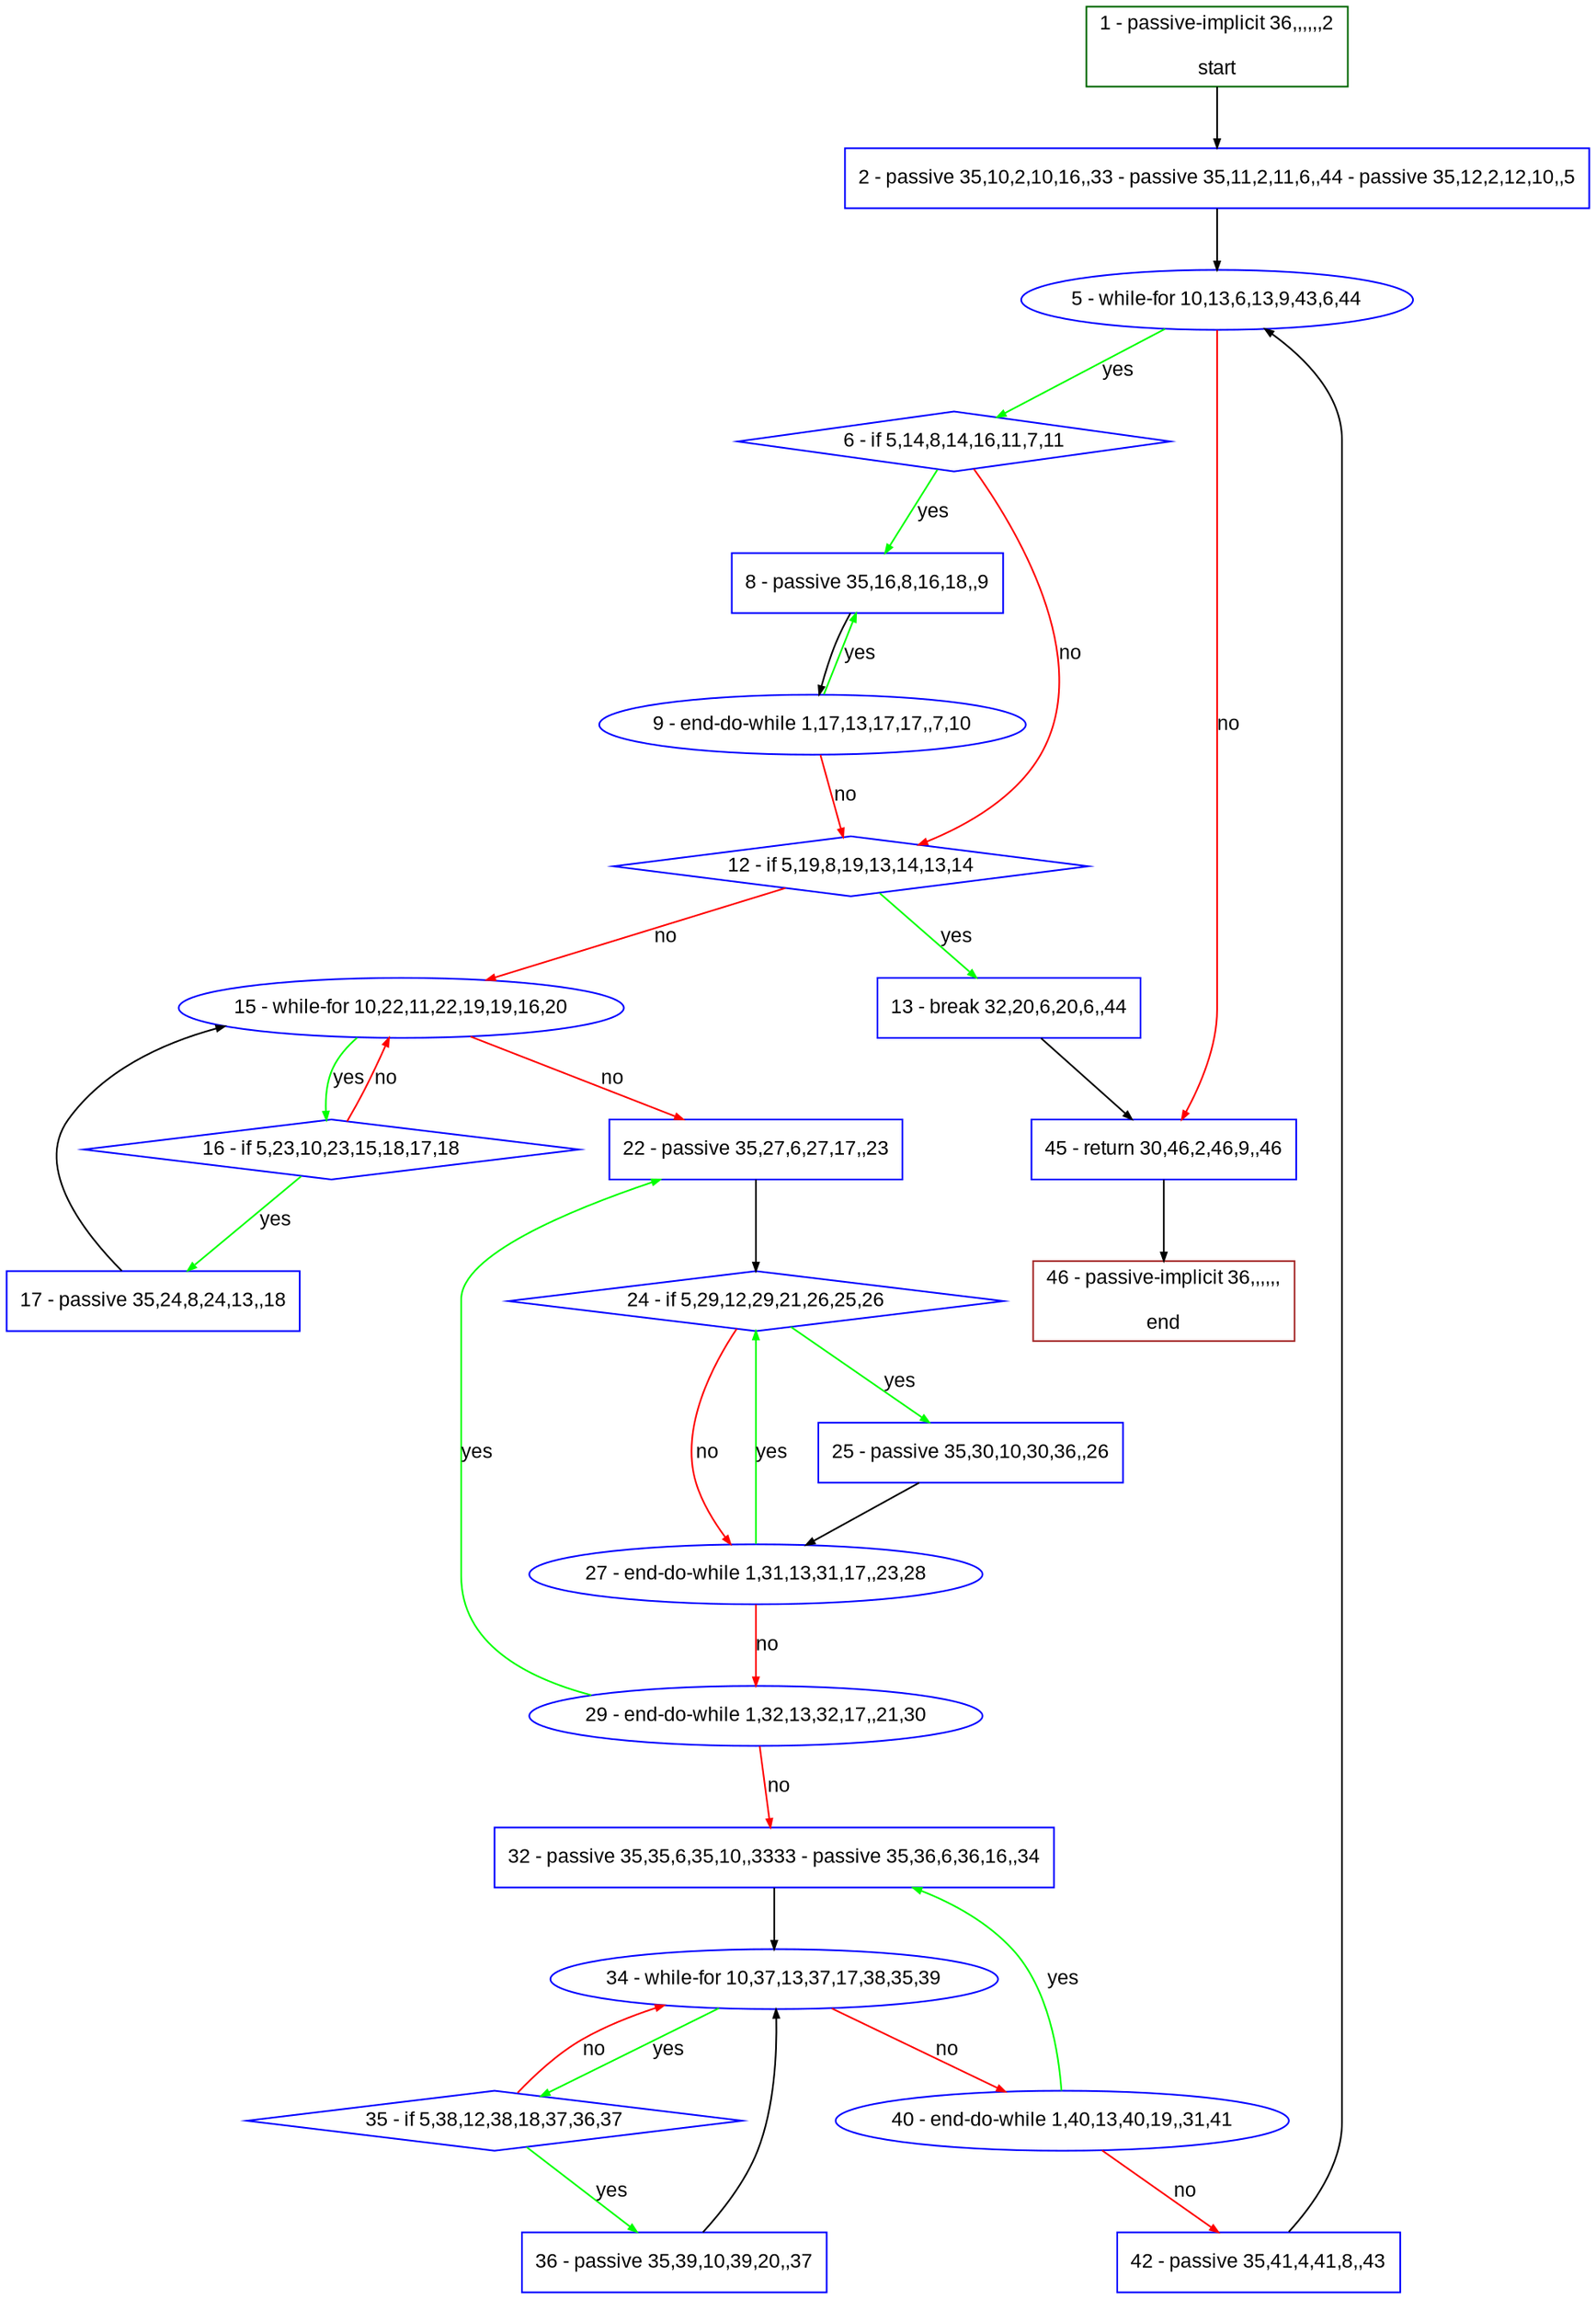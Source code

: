 digraph "" {
  graph [bgcolor="white", fillcolor="#FFFFCC", pack="true", packmode="clust", fontname="Arial", label="", fontsize="12", compound="true", style="rounded,filled"];
  node [node_initialized="no", fillcolor="white", fontname="Arial", label="", color="grey", fontsize="12", fixedsize="false", compound="true", shape="rectangle", style="filled"];
  edge [arrowtail="none", lhead="", fontcolor="black", fontname="Arial", label="", color="black", fontsize="12", arrowhead="normal", arrowsize="0.5", compound="true", ltail="", dir="forward"];
  __N1 [fillcolor="#ffffff", label="2 - passive 35,10,2,10,16,,33 - passive 35,11,2,11,6,,44 - passive 35,12,2,12,10,,5", color="#0000ff", shape="box", style="filled"];
  __N2 [fillcolor="#ffffff", label="1 - passive-implicit 36,,,,,,2\n\nstart", color="#006400", shape="box", style="filled"];
  __N3 [fillcolor="#ffffff", label="5 - while-for 10,13,6,13,9,43,6,44", color="#0000ff", shape="oval", style="filled"];
  __N4 [fillcolor="#ffffff", label="6 - if 5,14,8,14,16,11,7,11", color="#0000ff", shape="diamond", style="filled"];
  __N5 [fillcolor="#ffffff", label="45 - return 30,46,2,46,9,,46", color="#0000ff", shape="box", style="filled"];
  __N6 [fillcolor="#ffffff", label="8 - passive 35,16,8,16,18,,9", color="#0000ff", shape="box", style="filled"];
  __N7 [fillcolor="#ffffff", label="12 - if 5,19,8,19,13,14,13,14", color="#0000ff", shape="diamond", style="filled"];
  __N8 [fillcolor="#ffffff", label="9 - end-do-while 1,17,13,17,17,,7,10", color="#0000ff", shape="oval", style="filled"];
  __N9 [fillcolor="#ffffff", label="13 - break 32,20,6,20,6,,44", color="#0000ff", shape="box", style="filled"];
  __N10 [fillcolor="#ffffff", label="15 - while-for 10,22,11,22,19,19,16,20", color="#0000ff", shape="oval", style="filled"];
  __N11 [fillcolor="#ffffff", label="16 - if 5,23,10,23,15,18,17,18", color="#0000ff", shape="diamond", style="filled"];
  __N12 [fillcolor="#ffffff", label="22 - passive 35,27,6,27,17,,23", color="#0000ff", shape="box", style="filled"];
  __N13 [fillcolor="#ffffff", label="17 - passive 35,24,8,24,13,,18", color="#0000ff", shape="box", style="filled"];
  __N14 [fillcolor="#ffffff", label="24 - if 5,29,12,29,21,26,25,26", color="#0000ff", shape="diamond", style="filled"];
  __N15 [fillcolor="#ffffff", label="25 - passive 35,30,10,30,36,,26", color="#0000ff", shape="box", style="filled"];
  __N16 [fillcolor="#ffffff", label="27 - end-do-while 1,31,13,31,17,,23,28", color="#0000ff", shape="oval", style="filled"];
  __N17 [fillcolor="#ffffff", label="29 - end-do-while 1,32,13,32,17,,21,30", color="#0000ff", shape="oval", style="filled"];
  __N18 [fillcolor="#ffffff", label="32 - passive 35,35,6,35,10,,3333 - passive 35,36,6,36,16,,34", color="#0000ff", shape="box", style="filled"];
  __N19 [fillcolor="#ffffff", label="34 - while-for 10,37,13,37,17,38,35,39", color="#0000ff", shape="oval", style="filled"];
  __N20 [fillcolor="#ffffff", label="35 - if 5,38,12,38,18,37,36,37", color="#0000ff", shape="diamond", style="filled"];
  __N21 [fillcolor="#ffffff", label="40 - end-do-while 1,40,13,40,19,,31,41", color="#0000ff", shape="oval", style="filled"];
  __N22 [fillcolor="#ffffff", label="36 - passive 35,39,10,39,20,,37", color="#0000ff", shape="box", style="filled"];
  __N23 [fillcolor="#ffffff", label="42 - passive 35,41,4,41,8,,43", color="#0000ff", shape="box", style="filled"];
  __N24 [fillcolor="#ffffff", label="46 - passive-implicit 36,,,,,,\n\nend", color="#a52a2a", shape="box", style="filled"];
  __N2 -> __N1 [arrowtail="none", color="#000000", label="", arrowhead="normal", dir="forward"];
  __N1 -> __N3 [arrowtail="none", color="#000000", label="", arrowhead="normal", dir="forward"];
  __N3 -> __N4 [arrowtail="none", color="#00ff00", label="yes", arrowhead="normal", dir="forward"];
  __N3 -> __N5 [arrowtail="none", color="#ff0000", label="no", arrowhead="normal", dir="forward"];
  __N4 -> __N6 [arrowtail="none", color="#00ff00", label="yes", arrowhead="normal", dir="forward"];
  __N4 -> __N7 [arrowtail="none", color="#ff0000", label="no", arrowhead="normal", dir="forward"];
  __N6 -> __N8 [arrowtail="none", color="#000000", label="", arrowhead="normal", dir="forward"];
  __N8 -> __N6 [arrowtail="none", color="#00ff00", label="yes", arrowhead="normal", dir="forward"];
  __N8 -> __N7 [arrowtail="none", color="#ff0000", label="no", arrowhead="normal", dir="forward"];
  __N7 -> __N9 [arrowtail="none", color="#00ff00", label="yes", arrowhead="normal", dir="forward"];
  __N7 -> __N10 [arrowtail="none", color="#ff0000", label="no", arrowhead="normal", dir="forward"];
  __N9 -> __N5 [arrowtail="none", color="#000000", label="", arrowhead="normal", dir="forward"];
  __N10 -> __N11 [arrowtail="none", color="#00ff00", label="yes", arrowhead="normal", dir="forward"];
  __N11 -> __N10 [arrowtail="none", color="#ff0000", label="no", arrowhead="normal", dir="forward"];
  __N10 -> __N12 [arrowtail="none", color="#ff0000", label="no", arrowhead="normal", dir="forward"];
  __N11 -> __N13 [arrowtail="none", color="#00ff00", label="yes", arrowhead="normal", dir="forward"];
  __N13 -> __N10 [arrowtail="none", color="#000000", label="", arrowhead="normal", dir="forward"];
  __N12 -> __N14 [arrowtail="none", color="#000000", label="", arrowhead="normal", dir="forward"];
  __N14 -> __N15 [arrowtail="none", color="#00ff00", label="yes", arrowhead="normal", dir="forward"];
  __N14 -> __N16 [arrowtail="none", color="#ff0000", label="no", arrowhead="normal", dir="forward"];
  __N16 -> __N14 [arrowtail="none", color="#00ff00", label="yes", arrowhead="normal", dir="forward"];
  __N15 -> __N16 [arrowtail="none", color="#000000", label="", arrowhead="normal", dir="forward"];
  __N16 -> __N17 [arrowtail="none", color="#ff0000", label="no", arrowhead="normal", dir="forward"];
  __N17 -> __N12 [arrowtail="none", color="#00ff00", label="yes", arrowhead="normal", dir="forward"];
  __N17 -> __N18 [arrowtail="none", color="#ff0000", label="no", arrowhead="normal", dir="forward"];
  __N18 -> __N19 [arrowtail="none", color="#000000", label="", arrowhead="normal", dir="forward"];
  __N19 -> __N20 [arrowtail="none", color="#00ff00", label="yes", arrowhead="normal", dir="forward"];
  __N20 -> __N19 [arrowtail="none", color="#ff0000", label="no", arrowhead="normal", dir="forward"];
  __N19 -> __N21 [arrowtail="none", color="#ff0000", label="no", arrowhead="normal", dir="forward"];
  __N20 -> __N22 [arrowtail="none", color="#00ff00", label="yes", arrowhead="normal", dir="forward"];
  __N22 -> __N19 [arrowtail="none", color="#000000", label="", arrowhead="normal", dir="forward"];
  __N21 -> __N18 [arrowtail="none", color="#00ff00", label="yes", arrowhead="normal", dir="forward"];
  __N21 -> __N23 [arrowtail="none", color="#ff0000", label="no", arrowhead="normal", dir="forward"];
  __N23 -> __N3 [arrowtail="none", color="#000000", label="", arrowhead="normal", dir="forward"];
  __N5 -> __N24 [arrowtail="none", color="#000000", label="", arrowhead="normal", dir="forward"];
}
